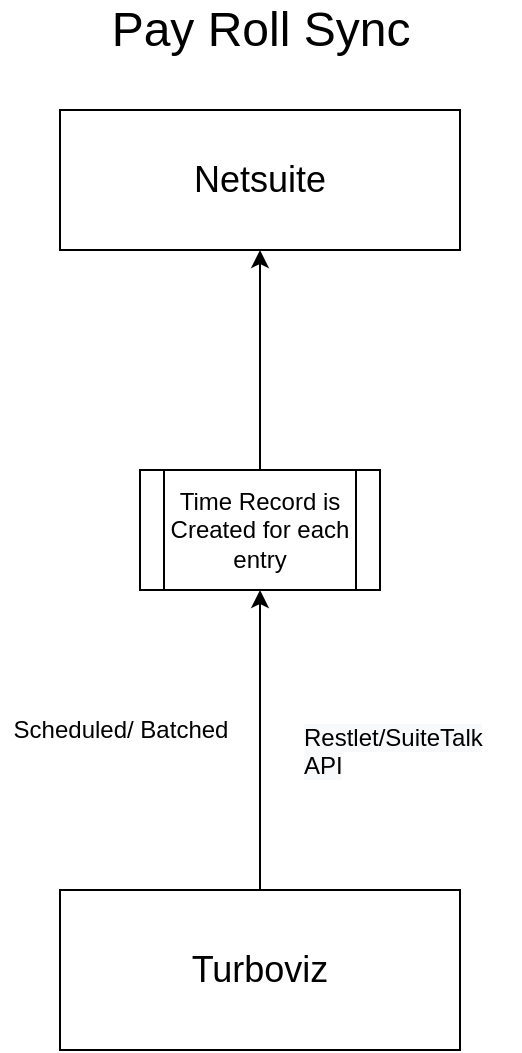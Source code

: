 <mxfile version="13.10.6" type="github">
  <diagram id="KKFBjfn1cVvwCQRU3M8q" name="Page-1">
    <mxGraphModel dx="1422" dy="762" grid="1" gridSize="10" guides="1" tooltips="1" connect="1" arrows="1" fold="1" page="1" pageScale="1" pageWidth="827" pageHeight="1169" math="0" shadow="0">
      <root>
        <mxCell id="0" />
        <mxCell id="1" parent="0" />
        <mxCell id="phCEcMPhIhBnnzDgKtqH-2" value="&lt;font style=&quot;font-size: 18px&quot;&gt;Netsuite&lt;/font&gt;" style="rounded=0;whiteSpace=wrap;html=1;" vertex="1" parent="1">
          <mxGeometry x="320" y="90" width="200" height="70" as="geometry" />
        </mxCell>
        <mxCell id="phCEcMPhIhBnnzDgKtqH-8" style="edgeStyle=orthogonalEdgeStyle;rounded=0;orthogonalLoop=1;jettySize=auto;html=1;entryX=0.5;entryY=1;entryDx=0;entryDy=0;" edge="1" parent="1" source="phCEcMPhIhBnnzDgKtqH-3" target="phCEcMPhIhBnnzDgKtqH-5">
          <mxGeometry relative="1" as="geometry" />
        </mxCell>
        <mxCell id="phCEcMPhIhBnnzDgKtqH-3" value="&lt;font style=&quot;font-size: 18px&quot;&gt;Turboviz&lt;/font&gt;" style="rounded=0;whiteSpace=wrap;html=1;" vertex="1" parent="1">
          <mxGeometry x="320" y="480" width="200" height="80" as="geometry" />
        </mxCell>
        <mxCell id="phCEcMPhIhBnnzDgKtqH-10" style="edgeStyle=orthogonalEdgeStyle;rounded=0;orthogonalLoop=1;jettySize=auto;html=1;entryX=0.5;entryY=1;entryDx=0;entryDy=0;" edge="1" parent="1" source="phCEcMPhIhBnnzDgKtqH-5" target="phCEcMPhIhBnnzDgKtqH-2">
          <mxGeometry relative="1" as="geometry" />
        </mxCell>
        <mxCell id="phCEcMPhIhBnnzDgKtqH-5" value="Time Record is Created for each entry" style="shape=process;whiteSpace=wrap;html=1;backgroundOutline=1;" vertex="1" parent="1">
          <mxGeometry x="360" y="270" width="120" height="60" as="geometry" />
        </mxCell>
        <mxCell id="phCEcMPhIhBnnzDgKtqH-7" value="&lt;font style=&quot;font-size: 24px&quot;&gt;Pay Roll Sync&lt;/font&gt;" style="text;html=1;align=center;verticalAlign=middle;resizable=0;points=[];autosize=1;" vertex="1" parent="1">
          <mxGeometry x="340" y="40" width="160" height="20" as="geometry" />
        </mxCell>
        <mxCell id="phCEcMPhIhBnnzDgKtqH-9" value="&lt;span style=&quot;color: rgb(0, 0, 0); font-family: helvetica; font-size: 12px; font-style: normal; font-weight: 400; letter-spacing: normal; text-align: center; text-indent: 0px; text-transform: none; word-spacing: 0px; background-color: rgb(248, 249, 250); display: inline; float: none;&quot;&gt;Restlet/SuiteTalk&lt;/span&gt;&lt;br style=&quot;color: rgb(0, 0, 0); font-family: helvetica; font-size: 12px; font-style: normal; font-weight: 400; letter-spacing: normal; text-align: center; text-indent: 0px; text-transform: none; word-spacing: 0px; background-color: rgb(248, 249, 250);&quot;&gt;&lt;span style=&quot;color: rgb(0, 0, 0); font-family: helvetica; font-size: 12px; font-style: normal; font-weight: 400; letter-spacing: normal; text-align: center; text-indent: 0px; text-transform: none; word-spacing: 0px; background-color: rgb(248, 249, 250); display: inline; float: none;&quot;&gt;API&lt;/span&gt;" style="text;whiteSpace=wrap;html=1;" vertex="1" parent="1">
          <mxGeometry x="440" y="390" width="110" height="40" as="geometry" />
        </mxCell>
        <mxCell id="phCEcMPhIhBnnzDgKtqH-11" value="Scheduled/ Batched" style="text;html=1;align=center;verticalAlign=middle;resizable=0;points=[];autosize=1;" vertex="1" parent="1">
          <mxGeometry x="290" y="390" width="120" height="20" as="geometry" />
        </mxCell>
      </root>
    </mxGraphModel>
  </diagram>
</mxfile>
